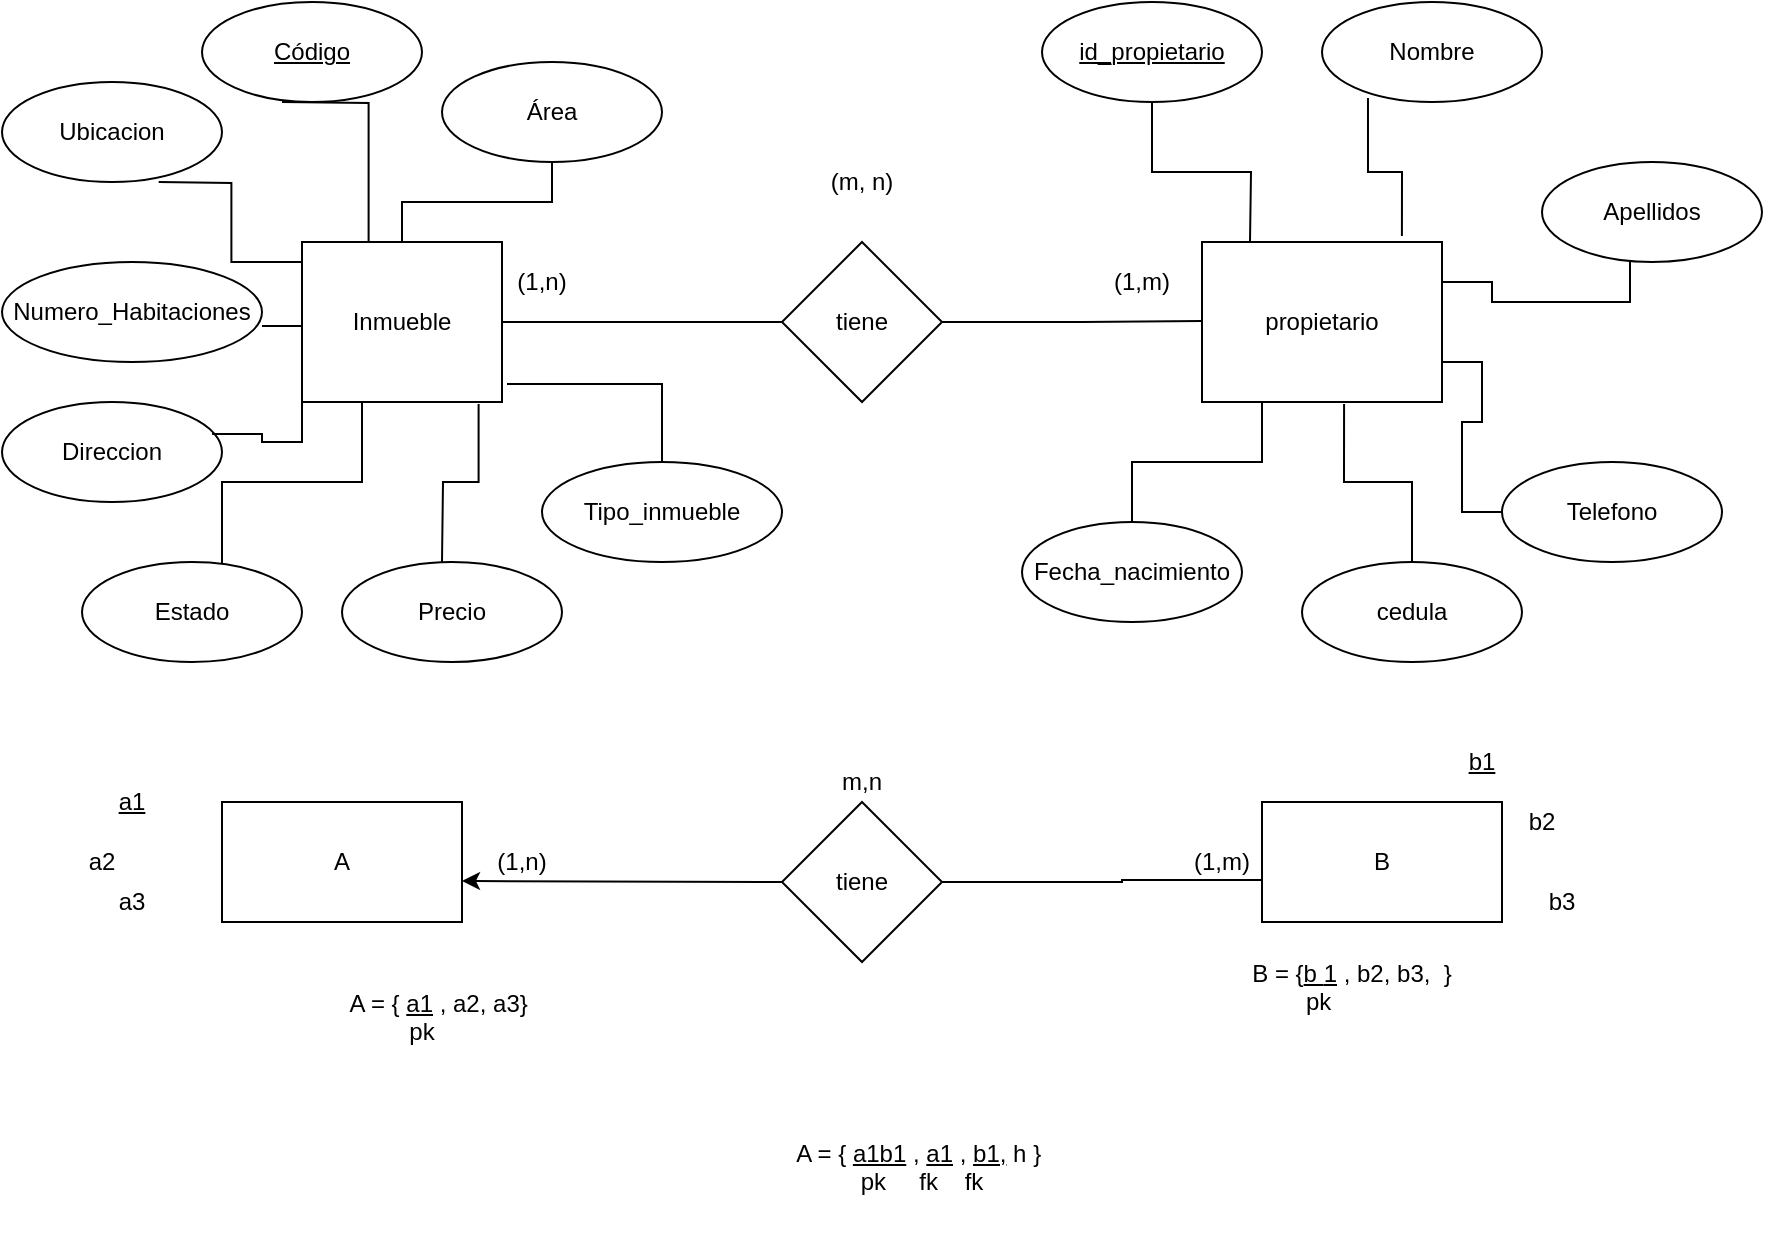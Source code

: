 <mxfile version="15.2.9" type="device"><diagram id="n77IkIXkccH4kkD85lBh" name="Page-1"><mxGraphModel dx="1050" dy="664" grid="1" gridSize="10" guides="1" tooltips="1" connect="1" arrows="1" fold="1" page="1" pageScale="1" pageWidth="827" pageHeight="1169" math="0" shadow="0"><root><mxCell id="0"/><mxCell id="1" parent="0"/><mxCell id="FnYQttRN_qv4po_I1gTQ-1" style="edgeStyle=orthogonalEdgeStyle;rounded=0;orthogonalLoop=1;jettySize=auto;html=1;endArrow=none;endFill=0;startArrow=none;startFill=0;" edge="1" parent="1" source="FnYQttRN_qv4po_I1gTQ-2" target="FnYQttRN_qv4po_I1gTQ-3"><mxGeometry relative="1" as="geometry"/></mxCell><mxCell id="FnYQttRN_qv4po_I1gTQ-2" value="&lt;font style=&quot;vertical-align: inherit&quot;&gt;&lt;font style=&quot;vertical-align: inherit&quot;&gt;Inmueble&lt;/font&gt;&lt;/font&gt;" style="rounded=0;whiteSpace=wrap;html=1;" vertex="1" parent="1"><mxGeometry x="210" y="160" width="100" height="80" as="geometry"/></mxCell><mxCell id="FnYQttRN_qv4po_I1gTQ-3" value="&lt;font style=&quot;vertical-align: inherit&quot;&gt;&lt;font style=&quot;vertical-align: inherit&quot;&gt;tiene&lt;/font&gt;&lt;/font&gt;" style="rhombus;whiteSpace=wrap;html=1;" vertex="1" parent="1"><mxGeometry x="450" y="160" width="80" height="80" as="geometry"/></mxCell><mxCell id="FnYQttRN_qv4po_I1gTQ-4" value="&lt;font style=&quot;vertical-align: inherit&quot;&gt;&lt;font style=&quot;vertical-align: inherit&quot;&gt;propietario&lt;/font&gt;&lt;/font&gt;" style="rounded=0;whiteSpace=wrap;html=1;" vertex="1" parent="1"><mxGeometry x="660" y="160" width="120" height="80" as="geometry"/></mxCell><mxCell id="FnYQttRN_qv4po_I1gTQ-5" style="edgeStyle=orthogonalEdgeStyle;rounded=0;orthogonalLoop=1;jettySize=auto;html=1;endArrow=none;endFill=0;exitX=1;exitY=0.5;exitDx=0;exitDy=0;" edge="1" parent="1" source="FnYQttRN_qv4po_I1gTQ-3"><mxGeometry relative="1" as="geometry"><mxPoint x="540" y="200" as="sourcePoint"/><mxPoint x="660" y="199.5" as="targetPoint"/><Array as="points"><mxPoint x="600" y="200"/></Array></mxGeometry></mxCell><mxCell id="FnYQttRN_qv4po_I1gTQ-6" value="&lt;font style=&quot;vertical-align: inherit&quot;&gt;&lt;font style=&quot;vertical-align: inherit&quot;&gt;&lt;font style=&quot;vertical-align: inherit&quot;&gt;&lt;font style=&quot;vertical-align: inherit&quot;&gt;(1,m)&lt;/font&gt;&lt;/font&gt;&lt;/font&gt;&lt;/font&gt;" style="text;html=1;strokeColor=none;fillColor=none;align=center;verticalAlign=middle;whiteSpace=wrap;rounded=0;" vertex="1" parent="1"><mxGeometry x="610" y="170" width="40" height="20" as="geometry"/></mxCell><mxCell id="FnYQttRN_qv4po_I1gTQ-7" value="&lt;font style=&quot;vertical-align: inherit&quot;&gt;&lt;font style=&quot;vertical-align: inherit&quot;&gt;&lt;font style=&quot;vertical-align: inherit&quot;&gt;&lt;font style=&quot;vertical-align: inherit&quot;&gt;&lt;font style=&quot;vertical-align: inherit&quot;&gt;&lt;font style=&quot;vertical-align: inherit&quot;&gt;(1,n)&lt;/font&gt;&lt;/font&gt;&lt;/font&gt;&lt;/font&gt;&lt;/font&gt;&lt;/font&gt;" style="text;html=1;strokeColor=none;fillColor=none;align=center;verticalAlign=middle;whiteSpace=wrap;rounded=0;" vertex="1" parent="1"><mxGeometry x="310" y="170" width="40" height="20" as="geometry"/></mxCell><mxCell id="FnYQttRN_qv4po_I1gTQ-8" value="&lt;font style=&quot;vertical-align: inherit&quot;&gt;&lt;font style=&quot;vertical-align: inherit&quot;&gt;&lt;font style=&quot;vertical-align: inherit&quot;&gt;&lt;font style=&quot;vertical-align: inherit&quot;&gt;&lt;font style=&quot;vertical-align: inherit&quot;&gt;&lt;font style=&quot;vertical-align: inherit&quot;&gt;&lt;font style=&quot;vertical-align: inherit&quot;&gt;&lt;font style=&quot;vertical-align: inherit&quot;&gt;(m, n)&lt;/font&gt;&lt;/font&gt;&lt;/font&gt;&lt;/font&gt;&lt;/font&gt;&lt;/font&gt;&lt;/font&gt;&lt;/font&gt;" style="text;html=1;strokeColor=none;fillColor=none;align=center;verticalAlign=middle;whiteSpace=wrap;rounded=0;" vertex="1" parent="1"><mxGeometry x="470" y="120" width="40" height="20" as="geometry"/></mxCell><mxCell id="FnYQttRN_qv4po_I1gTQ-9" value="Código" style="ellipse;whiteSpace=wrap;html=1;fontStyle=4" vertex="1" parent="1"><mxGeometry x="160" y="40" width="110" height="50" as="geometry"/></mxCell><mxCell id="FnYQttRN_qv4po_I1gTQ-10" style="edgeStyle=orthogonalEdgeStyle;rounded=0;orthogonalLoop=1;jettySize=auto;html=1;startArrow=none;startFill=0;endArrow=none;endFill=0;" edge="1" parent="1" source="FnYQttRN_qv4po_I1gTQ-11" target="FnYQttRN_qv4po_I1gTQ-2"><mxGeometry relative="1" as="geometry"/></mxCell><mxCell id="FnYQttRN_qv4po_I1gTQ-11" value="Área" style="ellipse;whiteSpace=wrap;html=1;" vertex="1" parent="1"><mxGeometry x="280" y="70" width="110" height="50" as="geometry"/></mxCell><mxCell id="FnYQttRN_qv4po_I1gTQ-12" value="Ubicacion" style="ellipse;whiteSpace=wrap;html=1;" vertex="1" parent="1"><mxGeometry x="60" y="80" width="110" height="50" as="geometry"/></mxCell><mxCell id="FnYQttRN_qv4po_I1gTQ-13" value="Numero_Habitaciones" style="ellipse;whiteSpace=wrap;html=1;" vertex="1" parent="1"><mxGeometry x="60" y="170" width="130" height="50" as="geometry"/></mxCell><mxCell id="FnYQttRN_qv4po_I1gTQ-14" value="Direccion" style="ellipse;whiteSpace=wrap;html=1;" vertex="1" parent="1"><mxGeometry x="60" y="240" width="110" height="50" as="geometry"/></mxCell><mxCell id="FnYQttRN_qv4po_I1gTQ-15" value="Apellidos" style="ellipse;whiteSpace=wrap;html=1;" vertex="1" parent="1"><mxGeometry x="830" y="120" width="110" height="50" as="geometry"/></mxCell><mxCell id="FnYQttRN_qv4po_I1gTQ-16" value="id_propietario" style="ellipse;whiteSpace=wrap;html=1;fontStyle=4" vertex="1" parent="1"><mxGeometry x="580" y="40" width="110" height="50" as="geometry"/></mxCell><mxCell id="FnYQttRN_qv4po_I1gTQ-17" value="Nombre" style="ellipse;whiteSpace=wrap;html=1;" vertex="1" parent="1"><mxGeometry x="720" y="40" width="110" height="50" as="geometry"/></mxCell><mxCell id="FnYQttRN_qv4po_I1gTQ-18" style="edgeStyle=orthogonalEdgeStyle;rounded=0;orthogonalLoop=1;jettySize=auto;html=1;entryX=1;entryY=0.75;entryDx=0;entryDy=0;startArrow=none;startFill=0;endArrow=none;endFill=0;" edge="1" parent="1" source="FnYQttRN_qv4po_I1gTQ-19" target="FnYQttRN_qv4po_I1gTQ-4"><mxGeometry relative="1" as="geometry"/></mxCell><mxCell id="FnYQttRN_qv4po_I1gTQ-19" value="Telefono" style="ellipse;whiteSpace=wrap;html=1;" vertex="1" parent="1"><mxGeometry x="810" y="270" width="110" height="50" as="geometry"/></mxCell><mxCell id="FnYQttRN_qv4po_I1gTQ-20" value="Estado" style="ellipse;whiteSpace=wrap;html=1;" vertex="1" parent="1"><mxGeometry x="100" y="320" width="110" height="50" as="geometry"/></mxCell><mxCell id="FnYQttRN_qv4po_I1gTQ-21" value="Precio" style="ellipse;whiteSpace=wrap;html=1;" vertex="1" parent="1"><mxGeometry x="230" y="320" width="110" height="50" as="geometry"/></mxCell><mxCell id="FnYQttRN_qv4po_I1gTQ-22" value="Tipo_inmueble" style="ellipse;whiteSpace=wrap;html=1;" vertex="1" parent="1"><mxGeometry x="330" y="270" width="120" height="50" as="geometry"/></mxCell><mxCell id="FnYQttRN_qv4po_I1gTQ-23" value="Fecha_nacimiento" style="ellipse;whiteSpace=wrap;html=1;" vertex="1" parent="1"><mxGeometry x="570" y="300" width="110" height="50" as="geometry"/></mxCell><mxCell id="FnYQttRN_qv4po_I1gTQ-24" style="edgeStyle=orthogonalEdgeStyle;rounded=0;orthogonalLoop=1;jettySize=auto;html=1;startArrow=none;startFill=0;endArrow=none;endFill=0;" edge="1" parent="1" source="FnYQttRN_qv4po_I1gTQ-2" target="FnYQttRN_qv4po_I1gTQ-20"><mxGeometry relative="1" as="geometry"><mxPoint x="280" y="290" as="sourcePoint"/><mxPoint x="185" y="320" as="targetPoint"/><Array as="points"><mxPoint x="240" y="280"/><mxPoint x="170" y="280"/></Array></mxGeometry></mxCell><mxCell id="FnYQttRN_qv4po_I1gTQ-25" style="edgeStyle=orthogonalEdgeStyle;rounded=0;orthogonalLoop=1;jettySize=auto;html=1;startArrow=none;startFill=0;endArrow=none;endFill=0;exitX=0.883;exitY=1.013;exitDx=0;exitDy=0;exitPerimeter=0;" edge="1" parent="1" source="FnYQttRN_qv4po_I1gTQ-2"><mxGeometry relative="1" as="geometry"><mxPoint x="375" y="280" as="sourcePoint"/><mxPoint x="280" y="320" as="targetPoint"/></mxGeometry></mxCell><mxCell id="FnYQttRN_qv4po_I1gTQ-26" style="edgeStyle=orthogonalEdgeStyle;rounded=0;orthogonalLoop=1;jettySize=auto;html=1;startArrow=none;startFill=0;endArrow=none;endFill=0;exitX=1.025;exitY=0.888;exitDx=0;exitDy=0;exitPerimeter=0;" edge="1" parent="1" source="FnYQttRN_qv4po_I1gTQ-2" target="FnYQttRN_qv4po_I1gTQ-22"><mxGeometry relative="1" as="geometry"><mxPoint x="474" y="370" as="sourcePoint"/><mxPoint x="379" y="410" as="targetPoint"/></mxGeometry></mxCell><mxCell id="FnYQttRN_qv4po_I1gTQ-27" style="edgeStyle=orthogonalEdgeStyle;rounded=0;orthogonalLoop=1;jettySize=auto;html=1;startArrow=none;startFill=0;endArrow=none;endFill=0;entryX=0.333;entryY=0;entryDx=0;entryDy=0;entryPerimeter=0;" edge="1" parent="1" target="FnYQttRN_qv4po_I1gTQ-2"><mxGeometry relative="1" as="geometry"><mxPoint x="200" y="90" as="sourcePoint"/><mxPoint x="230" y="129" as="targetPoint"/></mxGeometry></mxCell><mxCell id="FnYQttRN_qv4po_I1gTQ-28" style="edgeStyle=orthogonalEdgeStyle;rounded=0;orthogonalLoop=1;jettySize=auto;html=1;startArrow=none;startFill=0;endArrow=none;endFill=0;entryX=0;entryY=0.125;entryDx=0;entryDy=0;entryPerimeter=0;" edge="1" parent="1" target="FnYQttRN_qv4po_I1gTQ-2"><mxGeometry relative="1" as="geometry"><mxPoint x="138.35" y="130" as="sourcePoint"/><mxPoint x="171.65" y="200" as="targetPoint"/></mxGeometry></mxCell><mxCell id="FnYQttRN_qv4po_I1gTQ-29" style="edgeStyle=orthogonalEdgeStyle;rounded=0;orthogonalLoop=1;jettySize=auto;html=1;startArrow=none;startFill=0;endArrow=none;endFill=0;entryX=0;entryY=0.5;entryDx=0;entryDy=0;exitX=1;exitY=0.64;exitDx=0;exitDy=0;exitPerimeter=0;" edge="1" parent="1" source="FnYQttRN_qv4po_I1gTQ-13" target="FnYQttRN_qv4po_I1gTQ-2"><mxGeometry relative="1" as="geometry"><mxPoint x="200" y="200" as="sourcePoint"/><mxPoint x="231.65" y="240" as="targetPoint"/></mxGeometry></mxCell><mxCell id="FnYQttRN_qv4po_I1gTQ-30" style="edgeStyle=orthogonalEdgeStyle;rounded=0;orthogonalLoop=1;jettySize=auto;html=1;startArrow=none;startFill=0;endArrow=none;endFill=0;exitX=0.955;exitY=0.32;exitDx=0;exitDy=0;exitPerimeter=0;entryX=0;entryY=1;entryDx=0;entryDy=0;" edge="1" parent="1" source="FnYQttRN_qv4po_I1gTQ-14" target="FnYQttRN_qv4po_I1gTQ-2"><mxGeometry relative="1" as="geometry"><mxPoint x="166.7" y="240" as="sourcePoint"/><mxPoint x="200" y="240" as="targetPoint"/></mxGeometry></mxCell><mxCell id="FnYQttRN_qv4po_I1gTQ-31" style="edgeStyle=orthogonalEdgeStyle;rounded=0;orthogonalLoop=1;jettySize=auto;html=1;startArrow=none;startFill=0;endArrow=none;endFill=0;exitX=0.5;exitY=1;exitDx=0;exitDy=0;" edge="1" parent="1" source="FnYQttRN_qv4po_I1gTQ-16"><mxGeometry relative="1" as="geometry"><mxPoint x="690" y="100" as="sourcePoint"/><mxPoint x="684" y="160" as="targetPoint"/></mxGeometry></mxCell><mxCell id="FnYQttRN_qv4po_I1gTQ-32" style="edgeStyle=orthogonalEdgeStyle;rounded=0;orthogonalLoop=1;jettySize=auto;html=1;startArrow=none;startFill=0;endArrow=none;endFill=0;entryX=0.833;entryY=-0.037;entryDx=0;entryDy=0;entryPerimeter=0;exitX=0.209;exitY=0.96;exitDx=0;exitDy=0;exitPerimeter=0;" edge="1" parent="1" source="FnYQttRN_qv4po_I1gTQ-17" target="FnYQttRN_qv4po_I1gTQ-4"><mxGeometry relative="1" as="geometry"><mxPoint x="731" y="120" as="sourcePoint"/><mxPoint x="780" y="165" as="targetPoint"/></mxGeometry></mxCell><mxCell id="FnYQttRN_qv4po_I1gTQ-33" style="edgeStyle=orthogonalEdgeStyle;rounded=0;orthogonalLoop=1;jettySize=auto;html=1;startArrow=none;startFill=0;endArrow=none;endFill=0;exitX=0.25;exitY=1;exitDx=0;exitDy=0;" edge="1" parent="1" source="FnYQttRN_qv4po_I1gTQ-4" target="FnYQttRN_qv4po_I1gTQ-23"><mxGeometry relative="1" as="geometry"><mxPoint x="750" y="245" as="sourcePoint"/><mxPoint x="796.97" y="259.04" as="targetPoint"/></mxGeometry></mxCell><mxCell id="FnYQttRN_qv4po_I1gTQ-34" style="edgeStyle=orthogonalEdgeStyle;rounded=0;orthogonalLoop=1;jettySize=auto;html=1;entryX=1;entryY=0.25;entryDx=0;entryDy=0;startArrow=none;startFill=0;endArrow=none;endFill=0;exitX=0.4;exitY=1;exitDx=0;exitDy=0;exitPerimeter=0;" edge="1" parent="1" source="FnYQttRN_qv4po_I1gTQ-15" target="FnYQttRN_qv4po_I1gTQ-4"><mxGeometry relative="1" as="geometry"><mxPoint x="840" y="205" as="sourcePoint"/><mxPoint x="810" y="160" as="targetPoint"/></mxGeometry></mxCell><mxCell id="FnYQttRN_qv4po_I1gTQ-35" value="&lt;font style=&quot;vertical-align: inherit&quot;&gt;&lt;font style=&quot;vertical-align: inherit&quot;&gt;A&lt;/font&gt;&lt;/font&gt;" style="rounded=0;whiteSpace=wrap;html=1;" vertex="1" parent="1"><mxGeometry x="170" y="440" width="120" height="60" as="geometry"/></mxCell><mxCell id="FnYQttRN_qv4po_I1gTQ-36" value="&lt;font style=&quot;vertical-align: inherit&quot;&gt;&lt;font style=&quot;vertical-align: inherit&quot;&gt;&lt;font style=&quot;vertical-align: inherit&quot;&gt;&lt;font style=&quot;vertical-align: inherit&quot;&gt;B&lt;/font&gt;&lt;/font&gt;&lt;/font&gt;&lt;/font&gt;" style="rounded=0;whiteSpace=wrap;html=1;" vertex="1" parent="1"><mxGeometry x="690" y="440" width="120" height="60" as="geometry"/></mxCell><mxCell id="FnYQttRN_qv4po_I1gTQ-37" value="&lt;font style=&quot;vertical-align: inherit&quot;&gt;&lt;font style=&quot;vertical-align: inherit&quot;&gt;tiene&lt;/font&gt;&lt;/font&gt;" style="rhombus;whiteSpace=wrap;html=1;" vertex="1" parent="1"><mxGeometry x="450" y="440" width="80" height="80" as="geometry"/></mxCell><mxCell id="FnYQttRN_qv4po_I1gTQ-38" style="edgeStyle=orthogonalEdgeStyle;rounded=0;orthogonalLoop=1;jettySize=auto;html=1;endArrow=none;endFill=0;exitX=1;exitY=0.5;exitDx=0;exitDy=0;" edge="1" parent="1" source="FnYQttRN_qv4po_I1gTQ-37"><mxGeometry relative="1" as="geometry"><mxPoint x="550" y="480" as="sourcePoint"/><mxPoint x="690" y="479" as="targetPoint"/><Array as="points"><mxPoint x="620" y="480"/><mxPoint x="620" y="479"/></Array></mxGeometry></mxCell><mxCell id="FnYQttRN_qv4po_I1gTQ-39" style="edgeStyle=orthogonalEdgeStyle;rounded=0;orthogonalLoop=1;jettySize=auto;html=1;endArrow=none;endFill=0;startArrow=classic;startFill=1;entryX=0;entryY=0.5;entryDx=0;entryDy=0;" edge="1" parent="1" target="FnYQttRN_qv4po_I1gTQ-37"><mxGeometry relative="1" as="geometry"><mxPoint x="290" y="479.5" as="sourcePoint"/><mxPoint x="430" y="479.5" as="targetPoint"/></mxGeometry></mxCell><mxCell id="FnYQttRN_qv4po_I1gTQ-40" value="&lt;font style=&quot;vertical-align: inherit&quot;&gt;&lt;font style=&quot;vertical-align: inherit&quot;&gt;&lt;font style=&quot;vertical-align: inherit&quot;&gt;&lt;font style=&quot;vertical-align: inherit&quot;&gt;&lt;font style=&quot;vertical-align: inherit&quot;&gt;&lt;font style=&quot;vertical-align: inherit&quot;&gt;&lt;font style=&quot;vertical-align: inherit&quot;&gt;&lt;font style=&quot;vertical-align: inherit&quot;&gt;m,n&lt;/font&gt;&lt;/font&gt;&lt;/font&gt;&lt;/font&gt;&lt;/font&gt;&lt;/font&gt;&lt;/font&gt;&lt;/font&gt;" style="text;html=1;strokeColor=none;fillColor=none;align=center;verticalAlign=middle;whiteSpace=wrap;rounded=0;" vertex="1" parent="1"><mxGeometry x="470" y="420" width="40" height="20" as="geometry"/></mxCell><mxCell id="FnYQttRN_qv4po_I1gTQ-41" value="&lt;font style=&quot;vertical-align: inherit&quot;&gt;&lt;font style=&quot;vertical-align: inherit&quot;&gt;&lt;font style=&quot;vertical-align: inherit&quot;&gt;&lt;font style=&quot;vertical-align: inherit&quot;&gt;(1,m)&lt;/font&gt;&lt;/font&gt;&lt;/font&gt;&lt;/font&gt;" style="text;html=1;strokeColor=none;fillColor=none;align=center;verticalAlign=middle;whiteSpace=wrap;rounded=0;" vertex="1" parent="1"><mxGeometry x="650" y="460" width="40" height="20" as="geometry"/></mxCell><mxCell id="FnYQttRN_qv4po_I1gTQ-42" value="&lt;font style=&quot;vertical-align: inherit&quot;&gt;&lt;font style=&quot;vertical-align: inherit&quot;&gt;&lt;font style=&quot;vertical-align: inherit&quot;&gt;&lt;font style=&quot;vertical-align: inherit&quot;&gt;&lt;font style=&quot;vertical-align: inherit&quot;&gt;&lt;font style=&quot;vertical-align: inherit&quot;&gt;(1,n)&lt;/font&gt;&lt;/font&gt;&lt;/font&gt;&lt;/font&gt;&lt;/font&gt;&lt;/font&gt;" style="text;html=1;strokeColor=none;fillColor=none;align=center;verticalAlign=middle;whiteSpace=wrap;rounded=0;" vertex="1" parent="1"><mxGeometry x="300" y="460" width="40" height="20" as="geometry"/></mxCell><mxCell id="FnYQttRN_qv4po_I1gTQ-43" value="&lt;font style=&quot;vertical-align: inherit&quot;&gt;&lt;font style=&quot;vertical-align: inherit&quot;&gt;&lt;font style=&quot;vertical-align: inherit&quot;&gt;&lt;font style=&quot;vertical-align: inherit&quot;&gt;&lt;font style=&quot;vertical-align: inherit&quot;&gt;&lt;font style=&quot;vertical-align: inherit&quot;&gt;&lt;font style=&quot;vertical-align: inherit&quot;&gt;&lt;font style=&quot;vertical-align: inherit&quot;&gt;&lt;font style=&quot;vertical-align: inherit&quot;&gt;&lt;font style=&quot;vertical-align: inherit&quot;&gt;&lt;font style=&quot;vertical-align: inherit&quot;&gt;&lt;font style=&quot;vertical-align: inherit&quot;&gt;&lt;font style=&quot;vertical-align: inherit&quot;&gt;&lt;font style=&quot;vertical-align: inherit&quot;&gt;&amp;nbsp; &amp;nbsp; &amp;nbsp;A = { &lt;/font&gt;&lt;/font&gt;&lt;/font&gt;&lt;/font&gt;&lt;/font&gt;&lt;/font&gt;&lt;/font&gt;&lt;/font&gt;&lt;/font&gt;&lt;/font&gt;&lt;u&gt;&lt;font style=&quot;vertical-align: inherit&quot;&gt;&lt;font style=&quot;vertical-align: inherit&quot;&gt;&lt;font style=&quot;vertical-align: inherit&quot;&gt;&lt;font style=&quot;vertical-align: inherit&quot;&gt;&lt;font style=&quot;vertical-align: inherit&quot;&gt;&lt;font style=&quot;vertical-align: inherit&quot;&gt;&lt;font style=&quot;vertical-align: inherit&quot;&gt;&lt;font style=&quot;vertical-align: inherit&quot;&gt;&lt;font style=&quot;vertical-align: inherit&quot;&gt;&lt;font style=&quot;vertical-align: inherit&quot;&gt;a1&lt;/font&gt;&lt;/font&gt;&lt;/font&gt;&lt;/font&gt;&lt;/font&gt;&lt;/font&gt;&lt;/font&gt;&lt;/font&gt;&lt;/font&gt;&lt;/font&gt;&lt;/u&gt;&lt;font style=&quot;vertical-align: inherit&quot;&gt;&lt;font style=&quot;vertical-align: inherit&quot;&gt;&lt;font style=&quot;vertical-align: inherit&quot;&gt;&lt;font style=&quot;vertical-align: inherit&quot;&gt;&lt;font style=&quot;vertical-align: inherit&quot;&gt;&lt;font style=&quot;vertical-align: inherit&quot;&gt;&lt;font style=&quot;vertical-align: inherit&quot;&gt;&lt;font style=&quot;vertical-align: inherit&quot;&gt;&lt;font style=&quot;vertical-align: inherit&quot;&gt;&lt;font style=&quot;vertical-align: inherit&quot;&gt; , a2, a3} &lt;/font&gt;&lt;/font&gt;&lt;/font&gt;&lt;/font&gt;&lt;br&gt;&lt;font style=&quot;vertical-align: inherit&quot;&gt;&lt;font style=&quot;vertical-align: inherit&quot;&gt;&lt;font style=&quot;vertical-align: inherit&quot;&gt;&lt;font style=&quot;vertical-align: inherit&quot;&gt;pk&lt;/font&gt;&lt;/font&gt;&lt;/font&gt;&lt;/font&gt;&lt;br&gt;&lt;br&gt;&lt;/font&gt;&lt;/font&gt;&lt;/font&gt;&lt;/font&gt;&lt;/font&gt;&lt;/font&gt;&lt;/font&gt;&lt;/font&gt;&lt;/font&gt;&lt;/font&gt;" style="text;html=1;strokeColor=none;fillColor=none;align=center;verticalAlign=middle;whiteSpace=wrap;rounded=0;" vertex="1" parent="1"><mxGeometry x="130" y="525" width="280" height="60" as="geometry"/></mxCell><mxCell id="FnYQttRN_qv4po_I1gTQ-44" value="&lt;font style=&quot;vertical-align: inherit&quot;&gt;&lt;font style=&quot;vertical-align: inherit&quot;&gt;&lt;font style=&quot;vertical-align: inherit&quot;&gt;&lt;font style=&quot;vertical-align: inherit&quot;&gt;&lt;font style=&quot;vertical-align: inherit&quot;&gt;&lt;font style=&quot;vertical-align: inherit&quot;&gt;&lt;font style=&quot;vertical-align: inherit&quot;&gt;&lt;font style=&quot;vertical-align: inherit&quot;&gt;&lt;font style=&quot;vertical-align: inherit&quot;&gt;&lt;font style=&quot;vertical-align: inherit&quot;&gt;&lt;font style=&quot;vertical-align: inherit&quot;&gt;&lt;font style=&quot;vertical-align: inherit&quot;&gt;&amp;nbsp; &amp;nbsp; &amp;nbsp; &amp;nbsp; &amp;nbsp; &amp;nbsp; &amp;nbsp; &amp;nbsp;B = {&lt;u&gt;b &lt;/u&gt;&lt;/font&gt;&lt;/font&gt;&lt;/font&gt;&lt;/font&gt;&lt;/font&gt;&lt;/font&gt;&lt;/font&gt;&lt;/font&gt;&lt;u&gt;&lt;font style=&quot;vertical-align: inherit&quot;&gt;&lt;font style=&quot;vertical-align: inherit&quot;&gt;&lt;font style=&quot;vertical-align: inherit&quot;&gt;&lt;font style=&quot;vertical-align: inherit&quot;&gt;&lt;font style=&quot;vertical-align: inherit&quot;&gt;&lt;font style=&quot;vertical-align: inherit&quot;&gt;&lt;font style=&quot;vertical-align: inherit&quot;&gt;&lt;font style=&quot;vertical-align: inherit&quot;&gt;1&lt;/font&gt;&lt;/font&gt;&lt;/font&gt;&lt;/font&gt;&lt;/font&gt;&lt;/font&gt;&lt;/font&gt;&lt;/font&gt;&lt;/u&gt;&lt;font style=&quot;vertical-align: inherit&quot;&gt;&lt;font style=&quot;vertical-align: inherit&quot;&gt;&lt;font style=&quot;vertical-align: inherit&quot;&gt;&lt;font style=&quot;vertical-align: inherit&quot;&gt;&lt;font style=&quot;vertical-align: inherit&quot;&gt;&lt;font style=&quot;vertical-align: inherit&quot;&gt;&lt;font style=&quot;vertical-align: inherit&quot;&gt;&lt;font style=&quot;vertical-align: inherit&quot;&gt; , b2, b3, &lt;/font&gt;&lt;/font&gt;&lt;/font&gt;&lt;/font&gt;&lt;/font&gt;&lt;/font&gt;&lt;font style=&quot;vertical-align: inherit&quot;&gt;&lt;font style=&quot;vertical-align: inherit&quot;&gt;&lt;font style=&quot;vertical-align: inherit&quot;&gt;&lt;font style=&quot;vertical-align: inherit&quot;&gt;&lt;font style=&quot;vertical-align: inherit&quot;&gt;&lt;font style=&quot;vertical-align: inherit&quot;&gt;&amp;nbsp;} &lt;/font&gt;&lt;/font&gt;&lt;/font&gt;&lt;/font&gt;&lt;br&gt;&lt;font style=&quot;vertical-align: inherit&quot;&gt;&lt;font style=&quot;vertical-align: inherit&quot;&gt;&lt;font style=&quot;vertical-align: inherit&quot;&gt;&lt;font style=&quot;vertical-align: inherit&quot;&gt;&amp;nbsp; &amp;nbsp; &amp;nbsp; pk&amp;nbsp;&lt;/font&gt;&lt;/font&gt;&lt;/font&gt;&lt;/font&gt;&lt;br&gt;&lt;br&gt;&lt;/font&gt;&lt;/font&gt;&lt;/font&gt;&lt;/font&gt;&lt;/font&gt;&lt;/font&gt;&lt;/font&gt;&lt;/font&gt;" style="text;html=1;strokeColor=none;fillColor=none;align=center;verticalAlign=middle;whiteSpace=wrap;rounded=0;" vertex="1" parent="1"><mxGeometry x="570" y="510" width="280" height="60" as="geometry"/></mxCell><mxCell id="FnYQttRN_qv4po_I1gTQ-45" value="&lt;font style=&quot;vertical-align: inherit&quot;&gt;&lt;font style=&quot;vertical-align: inherit&quot;&gt;a1&lt;/font&gt;&lt;/font&gt;" style="text;html=1;strokeColor=none;fillColor=none;align=center;verticalAlign=middle;whiteSpace=wrap;rounded=0;fontStyle=4" vertex="1" parent="1"><mxGeometry x="105" y="430" width="40" height="20" as="geometry"/></mxCell><mxCell id="FnYQttRN_qv4po_I1gTQ-46" style="edgeStyle=orthogonalEdgeStyle;rounded=0;orthogonalLoop=1;jettySize=auto;html=1;exitX=0.5;exitY=1;exitDx=0;exitDy=0;" edge="1" parent="1" source="FnYQttRN_qv4po_I1gTQ-45" target="FnYQttRN_qv4po_I1gTQ-45"><mxGeometry relative="1" as="geometry"/></mxCell><mxCell id="FnYQttRN_qv4po_I1gTQ-47" value="&lt;font style=&quot;vertical-align: inherit&quot;&gt;&lt;font style=&quot;vertical-align: inherit&quot;&gt;&lt;font style=&quot;vertical-align: inherit&quot;&gt;&lt;font style=&quot;vertical-align: inherit&quot;&gt;&lt;font style=&quot;vertical-align: inherit&quot;&gt;&lt;font style=&quot;vertical-align: inherit&quot;&gt;&lt;font style=&quot;vertical-align: inherit&quot;&gt;&lt;font style=&quot;vertical-align: inherit&quot;&gt;a2&lt;/font&gt;&lt;/font&gt;&lt;/font&gt;&lt;/font&gt;&lt;/font&gt;&lt;/font&gt;&lt;/font&gt;&lt;/font&gt;" style="text;html=1;strokeColor=none;fillColor=none;align=center;verticalAlign=middle;whiteSpace=wrap;rounded=0;fontStyle=0" vertex="1" parent="1"><mxGeometry x="90" y="460" width="40" height="20" as="geometry"/></mxCell><mxCell id="FnYQttRN_qv4po_I1gTQ-48" value="&lt;font style=&quot;vertical-align: inherit&quot;&gt;&lt;font style=&quot;vertical-align: inherit&quot;&gt;&lt;font style=&quot;vertical-align: inherit&quot;&gt;&lt;font style=&quot;vertical-align: inherit&quot;&gt;&lt;font style=&quot;vertical-align: inherit&quot;&gt;&lt;font style=&quot;vertical-align: inherit&quot;&gt;&lt;font style=&quot;vertical-align: inherit&quot;&gt;&lt;font style=&quot;vertical-align: inherit&quot;&gt;&lt;font style=&quot;vertical-align: inherit&quot;&gt;&lt;font style=&quot;vertical-align: inherit&quot;&gt;&lt;font style=&quot;vertical-align: inherit&quot;&gt;&lt;font style=&quot;vertical-align: inherit&quot;&gt;&lt;font style=&quot;vertical-align: inherit&quot;&gt;&lt;font style=&quot;vertical-align: inherit&quot;&gt;a3&lt;/font&gt;&lt;/font&gt;&lt;/font&gt;&lt;/font&gt;&lt;/font&gt;&lt;/font&gt;&lt;/font&gt;&lt;/font&gt;&lt;/font&gt;&lt;/font&gt;&lt;/font&gt;&lt;/font&gt;&lt;/font&gt;&lt;/font&gt;" style="text;html=1;strokeColor=none;fillColor=none;align=center;verticalAlign=middle;whiteSpace=wrap;rounded=0;fontStyle=0" vertex="1" parent="1"><mxGeometry x="105" y="480" width="40" height="20" as="geometry"/></mxCell><mxCell id="FnYQttRN_qv4po_I1gTQ-49" value="&lt;font style=&quot;vertical-align: inherit&quot;&gt;&lt;font style=&quot;vertical-align: inherit&quot;&gt;b1&lt;/font&gt;&lt;/font&gt;" style="text;html=1;strokeColor=none;fillColor=none;align=center;verticalAlign=middle;whiteSpace=wrap;rounded=0;fontStyle=4" vertex="1" parent="1"><mxGeometry x="780" y="410" width="40" height="20" as="geometry"/></mxCell><mxCell id="FnYQttRN_qv4po_I1gTQ-50" value="&lt;font style=&quot;vertical-align: inherit&quot;&gt;&lt;font style=&quot;vertical-align: inherit&quot;&gt;b2&lt;/font&gt;&lt;/font&gt;" style="text;html=1;strokeColor=none;fillColor=none;align=center;verticalAlign=middle;whiteSpace=wrap;rounded=0;fontStyle=0" vertex="1" parent="1"><mxGeometry x="810" y="440" width="40" height="20" as="geometry"/></mxCell><mxCell id="FnYQttRN_qv4po_I1gTQ-51" value="&lt;font style=&quot;vertical-align: inherit&quot;&gt;&lt;font style=&quot;vertical-align: inherit&quot;&gt;b3&lt;/font&gt;&lt;/font&gt;" style="text;html=1;strokeColor=none;fillColor=none;align=center;verticalAlign=middle;whiteSpace=wrap;rounded=0;fontStyle=0" vertex="1" parent="1"><mxGeometry x="820" y="480" width="40" height="20" as="geometry"/></mxCell><mxCell id="FnYQttRN_qv4po_I1gTQ-52" style="edgeStyle=orthogonalEdgeStyle;rounded=0;orthogonalLoop=1;jettySize=auto;html=1;entryX=0.592;entryY=1.013;entryDx=0;entryDy=0;entryPerimeter=0;endArrow=none;endFill=0;" edge="1" parent="1" source="FnYQttRN_qv4po_I1gTQ-53" target="FnYQttRN_qv4po_I1gTQ-4"><mxGeometry relative="1" as="geometry"/></mxCell><mxCell id="FnYQttRN_qv4po_I1gTQ-53" value="&lt;font style=&quot;vertical-align: inherit&quot;&gt;&lt;font style=&quot;vertical-align: inherit&quot;&gt;cedula&lt;/font&gt;&lt;/font&gt;" style="ellipse;whiteSpace=wrap;html=1;" vertex="1" parent="1"><mxGeometry x="710" y="320" width="110" height="50" as="geometry"/></mxCell><mxCell id="FnYQttRN_qv4po_I1gTQ-54" value="&lt;font style=&quot;vertical-align: inherit&quot;&gt;&lt;font style=&quot;vertical-align: inherit&quot;&gt;&lt;font style=&quot;vertical-align: inherit&quot;&gt;&lt;font style=&quot;vertical-align: inherit&quot;&gt;&lt;font style=&quot;vertical-align: inherit&quot;&gt;&lt;font style=&quot;vertical-align: inherit&quot;&gt;&lt;font style=&quot;vertical-align: inherit&quot;&gt;&lt;font style=&quot;vertical-align: inherit&quot;&gt;&lt;font style=&quot;vertical-align: inherit&quot;&gt;&lt;font style=&quot;vertical-align: inherit&quot;&gt;&lt;font style=&quot;vertical-align: inherit&quot;&gt;&lt;font style=&quot;vertical-align: inherit&quot;&gt;&lt;font style=&quot;vertical-align: inherit&quot;&gt;&lt;font style=&quot;vertical-align: inherit&quot;&gt;&lt;font style=&quot;vertical-align: inherit&quot;&gt;&lt;font style=&quot;vertical-align: inherit&quot;&gt;&lt;font style=&quot;vertical-align: inherit&quot;&gt;&lt;font style=&quot;vertical-align: inherit&quot;&gt;&lt;font style=&quot;vertical-align: inherit&quot;&gt;&lt;font style=&quot;vertical-align: inherit&quot;&gt;&lt;font style=&quot;vertical-align: inherit&quot;&gt;&lt;font style=&quot;vertical-align: inherit&quot;&gt;&amp;nbsp; &amp;nbsp; &amp;nbsp;A = { &lt;/font&gt;&lt;/font&gt;&lt;/font&gt;&lt;/font&gt;&lt;/font&gt;&lt;/font&gt;&lt;/font&gt;&lt;/font&gt;&lt;/font&gt;&lt;/font&gt;&lt;/font&gt;&lt;/font&gt;&lt;/font&gt;&lt;/font&gt;&lt;/font&gt;&lt;/font&gt;&lt;/font&gt;&lt;/font&gt;&lt;u&gt;&lt;font style=&quot;vertical-align: inherit&quot;&gt;&lt;font style=&quot;vertical-align: inherit&quot;&gt;&lt;font style=&quot;vertical-align: inherit&quot;&gt;&lt;font style=&quot;vertical-align: inherit&quot;&gt;&lt;font style=&quot;vertical-align: inherit&quot;&gt;&lt;font style=&quot;vertical-align: inherit&quot;&gt;&lt;font style=&quot;vertical-align: inherit&quot;&gt;&lt;font style=&quot;vertical-align: inherit&quot;&gt;&lt;font style=&quot;vertical-align: inherit&quot;&gt;&lt;font style=&quot;vertical-align: inherit&quot;&gt;&lt;font style=&quot;vertical-align: inherit&quot;&gt;&lt;font style=&quot;vertical-align: inherit&quot;&gt;&lt;font style=&quot;vertical-align: inherit&quot;&gt;&lt;font style=&quot;vertical-align: inherit&quot;&gt;&lt;font style=&quot;vertical-align: inherit&quot;&gt;&lt;font style=&quot;vertical-align: inherit&quot;&gt;&lt;font style=&quot;vertical-align: inherit&quot;&gt;&lt;font style=&quot;vertical-align: inherit&quot;&gt;a1b1&lt;/font&gt;&lt;/font&gt;&lt;/font&gt;&lt;/font&gt;&lt;/font&gt;&lt;/font&gt;&lt;/font&gt;&lt;/font&gt;&lt;/font&gt;&lt;/font&gt;&lt;/font&gt;&lt;/font&gt;&lt;/font&gt;&lt;/font&gt;&lt;/font&gt;&lt;/font&gt;&lt;/font&gt;&lt;/font&gt;&lt;/u&gt;&lt;font style=&quot;vertical-align: inherit&quot;&gt;&lt;font style=&quot;vertical-align: inherit&quot;&gt;&lt;font style=&quot;vertical-align: inherit&quot;&gt;&lt;font style=&quot;vertical-align: inherit&quot;&gt;&lt;font style=&quot;vertical-align: inherit&quot;&gt;&lt;font style=&quot;vertical-align: inherit&quot;&gt;&lt;font style=&quot;vertical-align: inherit&quot;&gt;&lt;font style=&quot;vertical-align: inherit&quot;&gt;&lt;font style=&quot;vertical-align: inherit&quot;&gt;&lt;font style=&quot;vertical-align: inherit&quot;&gt;&lt;font style=&quot;vertical-align: inherit&quot;&gt;&lt;font style=&quot;vertical-align: inherit&quot;&gt;&lt;font style=&quot;vertical-align: inherit&quot;&gt;&lt;font style=&quot;vertical-align: inherit&quot;&gt;&lt;font style=&quot;vertical-align: inherit&quot;&gt;&lt;font style=&quot;vertical-align: inherit&quot;&gt;&lt;font style=&quot;vertical-align: inherit&quot;&gt;&lt;font style=&quot;vertical-align: inherit&quot;&gt; , &lt;/font&gt;&lt;/font&gt;&lt;/font&gt;&lt;/font&gt;&lt;/font&gt;&lt;/font&gt;&lt;u&gt;&lt;font style=&quot;vertical-align: inherit&quot;&gt;&lt;font style=&quot;vertical-align: inherit&quot;&gt;&lt;font style=&quot;vertical-align: inherit&quot;&gt;&lt;font style=&quot;vertical-align: inherit&quot;&gt;&lt;font style=&quot;vertical-align: inherit&quot;&gt;&lt;font style=&quot;vertical-align: inherit&quot;&gt;a1&lt;/font&gt;&lt;/font&gt;&lt;/font&gt;&lt;/font&gt;&lt;/font&gt;&lt;/font&gt;&lt;/u&gt;&lt;font style=&quot;vertical-align: inherit&quot;&gt;&lt;font style=&quot;vertical-align: inherit&quot;&gt;&lt;font style=&quot;vertical-align: inherit&quot;&gt;&lt;font style=&quot;vertical-align: inherit&quot;&gt;&lt;font style=&quot;vertical-align: inherit&quot;&gt;&lt;font style=&quot;vertical-align: inherit&quot;&gt; , &lt;/font&gt;&lt;/font&gt;&lt;/font&gt;&lt;/font&gt;&lt;/font&gt;&lt;/font&gt;&lt;font style=&quot;vertical-align: inherit&quot;&gt;&lt;font style=&quot;vertical-align: inherit&quot;&gt;&lt;u&gt;&lt;font style=&quot;vertical-align: inherit&quot;&gt;&lt;font style=&quot;vertical-align: inherit&quot;&gt;&lt;font style=&quot;vertical-align: inherit&quot;&gt;&lt;font style=&quot;vertical-align: inherit&quot;&gt;b1,&lt;/font&gt;&lt;/font&gt;&lt;/font&gt;&lt;/font&gt;&lt;/u&gt;&lt;font style=&quot;vertical-align: inherit&quot;&gt;&lt;font style=&quot;vertical-align: inherit&quot;&gt;&lt;font style=&quot;vertical-align: inherit&quot;&gt;&lt;font style=&quot;vertical-align: inherit&quot;&gt; h &lt;/font&gt;&lt;/font&gt;&lt;/font&gt;&lt;/font&gt;&lt;/font&gt;&lt;/font&gt;&lt;font style=&quot;vertical-align: inherit&quot;&gt;&lt;font style=&quot;vertical-align: inherit&quot;&gt;&lt;font style=&quot;vertical-align: inherit&quot;&gt;&lt;font style=&quot;vertical-align: inherit&quot;&gt;&lt;font style=&quot;vertical-align: inherit&quot;&gt;&lt;font style=&quot;vertical-align: inherit&quot;&gt;} &lt;/font&gt;&lt;/font&gt;&lt;/font&gt;&lt;/font&gt;&lt;/font&gt;&lt;/font&gt;&lt;/font&gt;&lt;/font&gt;&lt;/font&gt;&lt;/font&gt;&lt;/font&gt;&lt;/font&gt;&lt;br&gt;&lt;font style=&quot;vertical-align: inherit&quot;&gt;&lt;font style=&quot;vertical-align: inherit&quot;&gt;&lt;font style=&quot;vertical-align: inherit&quot;&gt;&lt;font style=&quot;vertical-align: inherit&quot;&gt;&lt;font style=&quot;vertical-align: inherit&quot;&gt;&lt;font style=&quot;vertical-align: inherit&quot;&gt;&lt;font style=&quot;vertical-align: inherit&quot;&gt;&lt;font style=&quot;vertical-align: inherit&quot;&gt;&lt;font style=&quot;vertical-align: inherit&quot;&gt;&lt;font style=&quot;vertical-align: inherit&quot;&gt;&lt;font style=&quot;vertical-align: inherit&quot;&gt;&lt;font style=&quot;vertical-align: inherit&quot;&gt;&amp;nbsp; &amp;nbsp; &amp;nbsp; pk&amp;nbsp; &amp;nbsp; &amp;nbsp;fk&amp;nbsp; &amp;nbsp; fk&lt;/font&gt;&lt;/font&gt;&lt;/font&gt;&lt;/font&gt;&lt;/font&gt;&lt;/font&gt;&lt;/font&gt;&lt;/font&gt;&lt;/font&gt;&lt;/font&gt;&lt;/font&gt;&lt;/font&gt;&lt;br&gt;&lt;br&gt;&lt;/font&gt;&lt;/font&gt;&lt;/font&gt;&lt;/font&gt;&lt;/font&gt;&lt;/font&gt;&lt;/font&gt;&lt;/font&gt;&lt;/font&gt;&lt;/font&gt;" style="text;html=1;strokeColor=none;fillColor=none;align=center;verticalAlign=middle;whiteSpace=wrap;rounded=0;" vertex="1" parent="1"><mxGeometry x="370" y="600" width="280" height="60" as="geometry"/></mxCell></root></mxGraphModel></diagram></mxfile>